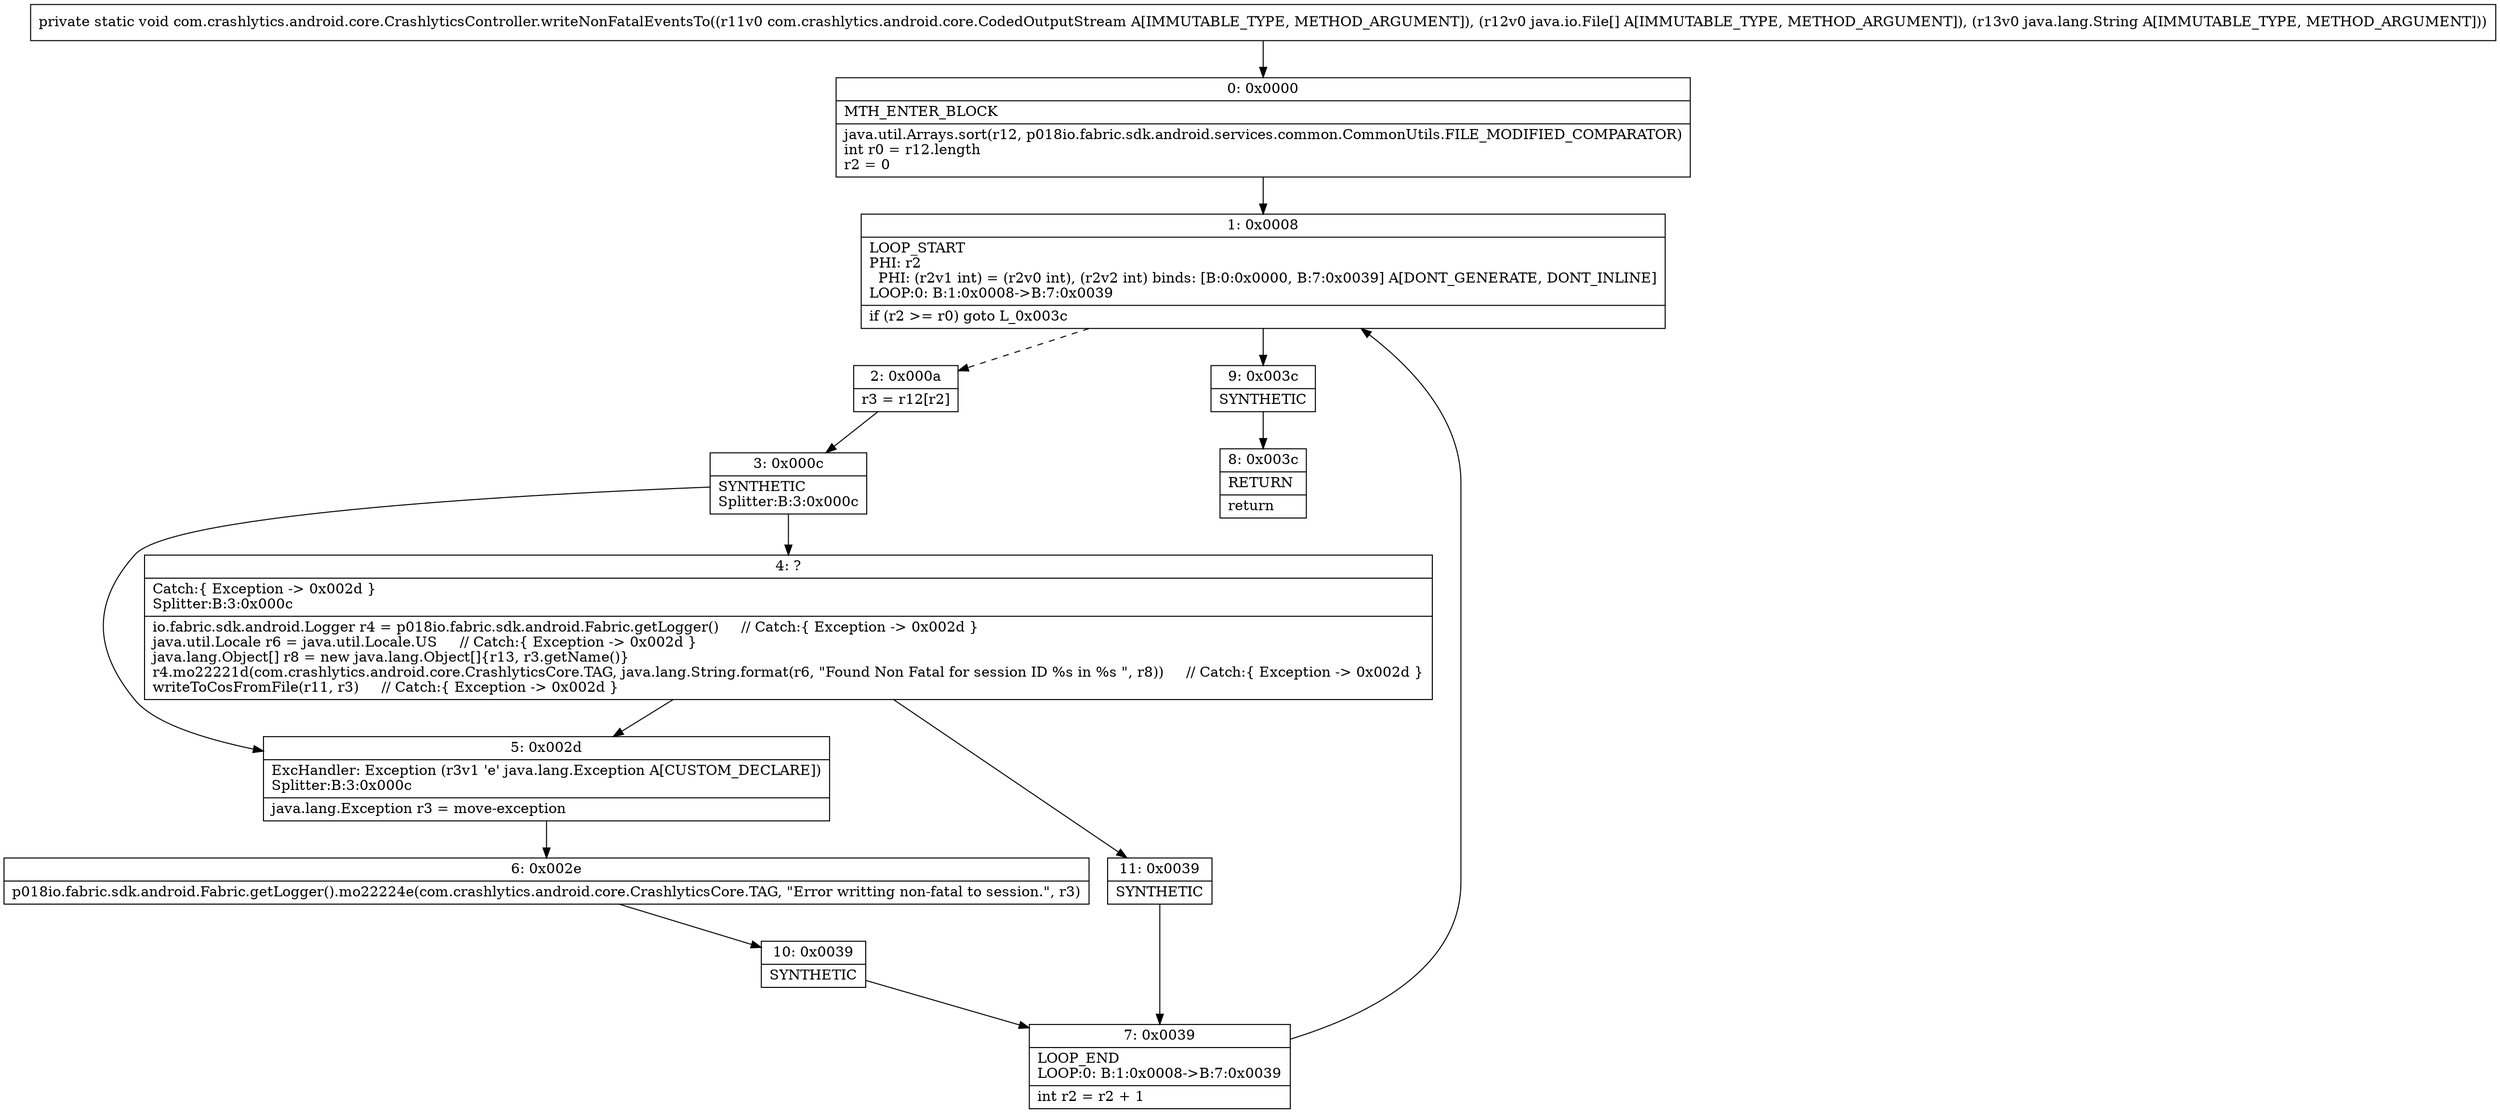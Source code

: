 digraph "CFG forcom.crashlytics.android.core.CrashlyticsController.writeNonFatalEventsTo(Lcom\/crashlytics\/android\/core\/CodedOutputStream;[Ljava\/io\/File;Ljava\/lang\/String;)V" {
Node_0 [shape=record,label="{0\:\ 0x0000|MTH_ENTER_BLOCK\l|java.util.Arrays.sort(r12, p018io.fabric.sdk.android.services.common.CommonUtils.FILE_MODIFIED_COMPARATOR)\lint r0 = r12.length\lr2 = 0\l}"];
Node_1 [shape=record,label="{1\:\ 0x0008|LOOP_START\lPHI: r2 \l  PHI: (r2v1 int) = (r2v0 int), (r2v2 int) binds: [B:0:0x0000, B:7:0x0039] A[DONT_GENERATE, DONT_INLINE]\lLOOP:0: B:1:0x0008\-\>B:7:0x0039\l|if (r2 \>= r0) goto L_0x003c\l}"];
Node_2 [shape=record,label="{2\:\ 0x000a|r3 = r12[r2]\l}"];
Node_3 [shape=record,label="{3\:\ 0x000c|SYNTHETIC\lSplitter:B:3:0x000c\l}"];
Node_4 [shape=record,label="{4\:\ ?|Catch:\{ Exception \-\> 0x002d \}\lSplitter:B:3:0x000c\l|io.fabric.sdk.android.Logger r4 = p018io.fabric.sdk.android.Fabric.getLogger()     \/\/ Catch:\{ Exception \-\> 0x002d \}\ljava.util.Locale r6 = java.util.Locale.US     \/\/ Catch:\{ Exception \-\> 0x002d \}\ljava.lang.Object[] r8 = new java.lang.Object[]\{r13, r3.getName()\}\lr4.mo22221d(com.crashlytics.android.core.CrashlyticsCore.TAG, java.lang.String.format(r6, \"Found Non Fatal for session ID %s in %s \", r8))     \/\/ Catch:\{ Exception \-\> 0x002d \}\lwriteToCosFromFile(r11, r3)     \/\/ Catch:\{ Exception \-\> 0x002d \}\l}"];
Node_5 [shape=record,label="{5\:\ 0x002d|ExcHandler: Exception (r3v1 'e' java.lang.Exception A[CUSTOM_DECLARE])\lSplitter:B:3:0x000c\l|java.lang.Exception r3 = move\-exception\l}"];
Node_6 [shape=record,label="{6\:\ 0x002e|p018io.fabric.sdk.android.Fabric.getLogger().mo22224e(com.crashlytics.android.core.CrashlyticsCore.TAG, \"Error writting non\-fatal to session.\", r3)\l}"];
Node_7 [shape=record,label="{7\:\ 0x0039|LOOP_END\lLOOP:0: B:1:0x0008\-\>B:7:0x0039\l|int r2 = r2 + 1\l}"];
Node_8 [shape=record,label="{8\:\ 0x003c|RETURN\l|return\l}"];
Node_9 [shape=record,label="{9\:\ 0x003c|SYNTHETIC\l}"];
Node_10 [shape=record,label="{10\:\ 0x0039|SYNTHETIC\l}"];
Node_11 [shape=record,label="{11\:\ 0x0039|SYNTHETIC\l}"];
MethodNode[shape=record,label="{private static void com.crashlytics.android.core.CrashlyticsController.writeNonFatalEventsTo((r11v0 com.crashlytics.android.core.CodedOutputStream A[IMMUTABLE_TYPE, METHOD_ARGUMENT]), (r12v0 java.io.File[] A[IMMUTABLE_TYPE, METHOD_ARGUMENT]), (r13v0 java.lang.String A[IMMUTABLE_TYPE, METHOD_ARGUMENT])) }"];
MethodNode -> Node_0;
Node_0 -> Node_1;
Node_1 -> Node_2[style=dashed];
Node_1 -> Node_9;
Node_2 -> Node_3;
Node_3 -> Node_4;
Node_3 -> Node_5;
Node_4 -> Node_5;
Node_4 -> Node_11;
Node_5 -> Node_6;
Node_6 -> Node_10;
Node_7 -> Node_1;
Node_9 -> Node_8;
Node_10 -> Node_7;
Node_11 -> Node_7;
}

